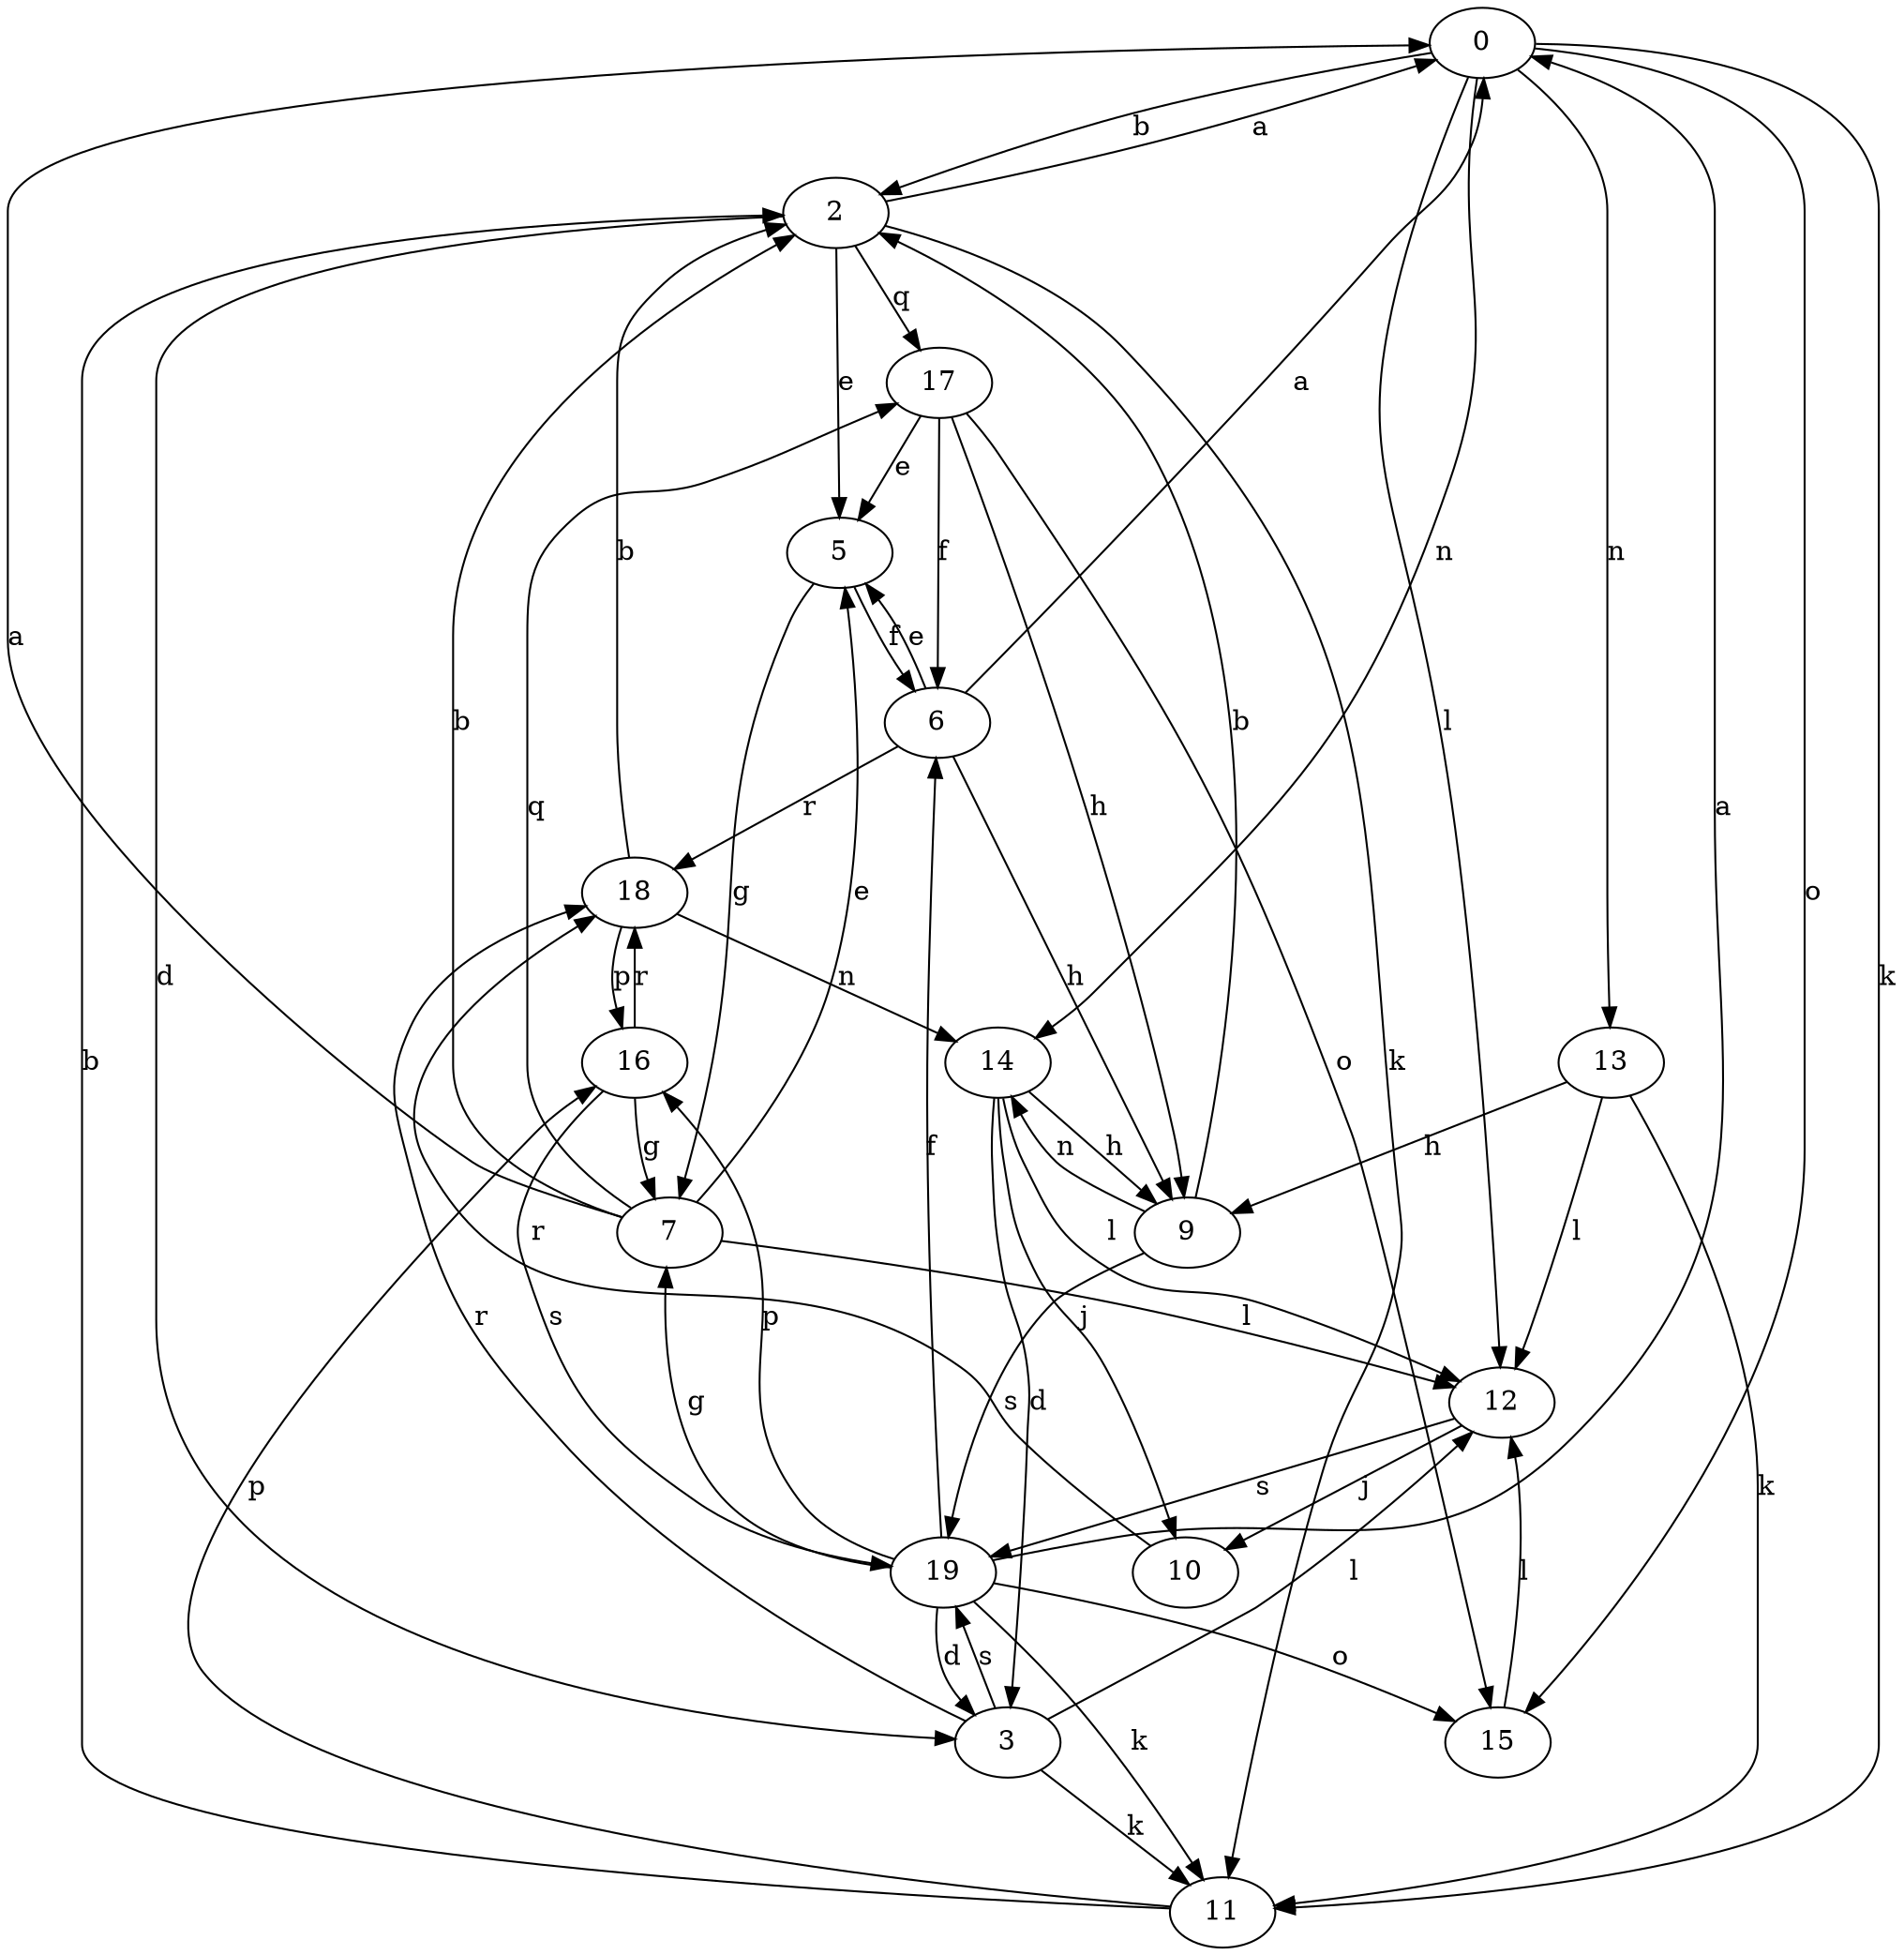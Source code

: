 strict digraph  {
0;
2;
3;
5;
6;
7;
9;
10;
11;
12;
13;
14;
15;
16;
17;
18;
19;
0 -> 2  [label=b];
0 -> 11  [label=k];
0 -> 12  [label=l];
0 -> 13  [label=n];
0 -> 14  [label=n];
0 -> 15  [label=o];
2 -> 0  [label=a];
2 -> 3  [label=d];
2 -> 5  [label=e];
2 -> 11  [label=k];
2 -> 17  [label=q];
3 -> 11  [label=k];
3 -> 12  [label=l];
3 -> 18  [label=r];
3 -> 19  [label=s];
5 -> 6  [label=f];
5 -> 7  [label=g];
6 -> 0  [label=a];
6 -> 5  [label=e];
6 -> 9  [label=h];
6 -> 18  [label=r];
7 -> 0  [label=a];
7 -> 2  [label=b];
7 -> 5  [label=e];
7 -> 12  [label=l];
7 -> 17  [label=q];
9 -> 2  [label=b];
9 -> 14  [label=n];
9 -> 19  [label=s];
10 -> 18  [label=r];
11 -> 2  [label=b];
11 -> 16  [label=p];
12 -> 10  [label=j];
12 -> 19  [label=s];
13 -> 9  [label=h];
13 -> 11  [label=k];
13 -> 12  [label=l];
14 -> 3  [label=d];
14 -> 9  [label=h];
14 -> 10  [label=j];
14 -> 12  [label=l];
15 -> 12  [label=l];
16 -> 7  [label=g];
16 -> 18  [label=r];
16 -> 19  [label=s];
17 -> 5  [label=e];
17 -> 6  [label=f];
17 -> 9  [label=h];
17 -> 15  [label=o];
18 -> 2  [label=b];
18 -> 14  [label=n];
18 -> 16  [label=p];
19 -> 0  [label=a];
19 -> 3  [label=d];
19 -> 6  [label=f];
19 -> 7  [label=g];
19 -> 11  [label=k];
19 -> 15  [label=o];
19 -> 16  [label=p];
}
